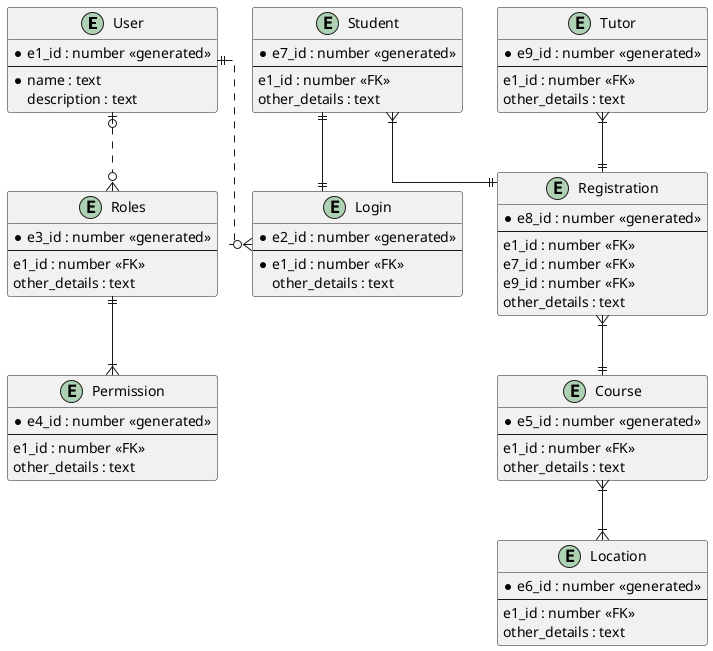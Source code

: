 @startuml

' hide the spot
' hide circle
' avoid problems with angled crows feet
skinparam linetype ortho
skinparam defaultFontName Raleway

entity "User" as e01 {
*e1_id : number <<generated>>
--
*name : text
description : text
}
entity "Login" as e02 {
*e2_id : number <<generated>>
--
*e1_id : number <<FK>>
other_details : text
}
entity "Roles" as e03 {
*e3_id : number <<generated>>
--
e1_id : number <<FK>>
other_details : text
}
entity "Permission" as e04 {
*e4_id : number <<generated>>
--
e1_id : number <<FK>>
other_details : text
}
entity "Course" as e05 {
*e5_id : number <<generated>>
--
e1_id : number <<FK>>
other_details : text
}
entity "Location" as e06 {
*e6_id : number <<generated>>
--
e1_id : number <<FK>>
other_details : text
}
entity "Student" as e07 {
*e7_id : number <<generated>>
--
e1_id : number <<FK>>
other_details : text
}
entity "Registration" as e08 {
*e8_id : number <<generated>>
--
e1_id : number <<FK>>
e7_id : number <<FK>>
e9_id : number <<FK>>
other_details : text
}
entity "Tutor" as e09 {
*e9_id : number <<generated>>
--
e1_id : number <<FK>>
other_details : text
}

e01 ||..o{ e02
e01 |o..o{ e03
e05 }|--|{ e06
e07 ||--|| e02
e03 ||--|{ e04
e07 }|--|| e08
e08 }|--|| e05
e09 }|--|| e08

@enduml